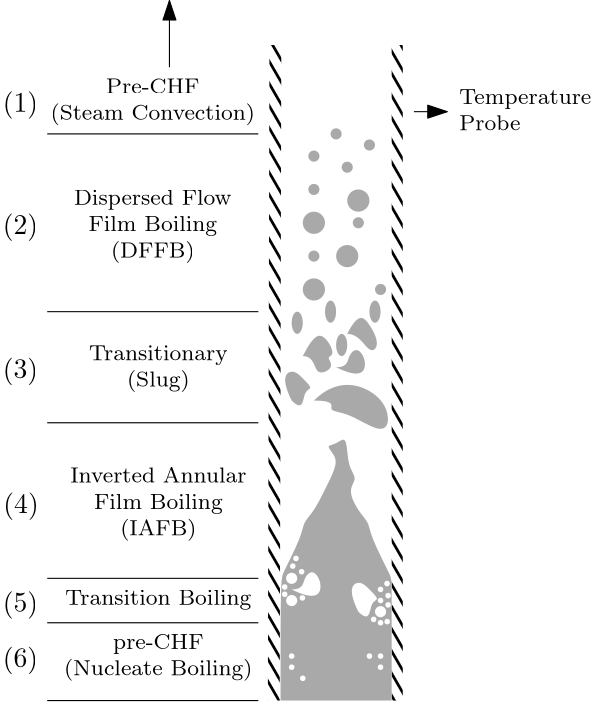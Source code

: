 <?xml version="1.0"?>
<!DOCTYPE ipe SYSTEM "ipe.dtd">
<ipe version="70206" creator="Ipe 7.2.7">
<info created="D:20171207170534" modified="D:20171208194213"/>
<ipestyle name="basic">
<symbol name="arrow/arc(spx)">
<path stroke="sym-stroke" fill="sym-stroke" pen="sym-pen">
0 0 m
-1 0.333 l
-1 -0.333 l
h
</path>
</symbol>
<symbol name="arrow/farc(spx)">
<path stroke="sym-stroke" fill="white" pen="sym-pen">
0 0 m
-1 0.333 l
-1 -0.333 l
h
</path>
</symbol>
<symbol name="arrow/ptarc(spx)">
<path stroke="sym-stroke" fill="sym-stroke" pen="sym-pen">
0 0 m
-1 0.333 l
-0.8 0 l
-1 -0.333 l
h
</path>
</symbol>
<symbol name="arrow/fptarc(spx)">
<path stroke="sym-stroke" fill="white" pen="sym-pen">
0 0 m
-1 0.333 l
-0.8 0 l
-1 -0.333 l
h
</path>
</symbol>
<symbol name="mark/circle(sx)" transformations="translations">
<path fill="sym-stroke">
0.6 0 0 0.6 0 0 e
0.4 0 0 0.4 0 0 e
</path>
</symbol>
<symbol name="mark/disk(sx)" transformations="translations">
<path fill="sym-stroke">
0.6 0 0 0.6 0 0 e
</path>
</symbol>
<symbol name="mark/fdisk(sfx)" transformations="translations">
<group>
<path fill="sym-fill">
0.5 0 0 0.5 0 0 e
</path>
<path fill="sym-stroke" fillrule="eofill">
0.6 0 0 0.6 0 0 e
0.4 0 0 0.4 0 0 e
</path>
</group>
</symbol>
<symbol name="mark/box(sx)" transformations="translations">
<path fill="sym-stroke" fillrule="eofill">
-0.6 -0.6 m
0.6 -0.6 l
0.6 0.6 l
-0.6 0.6 l
h
-0.4 -0.4 m
0.4 -0.4 l
0.4 0.4 l
-0.4 0.4 l
h
</path>
</symbol>
<symbol name="mark/square(sx)" transformations="translations">
<path fill="sym-stroke">
-0.6 -0.6 m
0.6 -0.6 l
0.6 0.6 l
-0.6 0.6 l
h
</path>
</symbol>
<symbol name="mark/fsquare(sfx)" transformations="translations">
<group>
<path fill="sym-fill">
-0.5 -0.5 m
0.5 -0.5 l
0.5 0.5 l
-0.5 0.5 l
h
</path>
<path fill="sym-stroke" fillrule="eofill">
-0.6 -0.6 m
0.6 -0.6 l
0.6 0.6 l
-0.6 0.6 l
h
-0.4 -0.4 m
0.4 -0.4 l
0.4 0.4 l
-0.4 0.4 l
h
</path>
</group>
</symbol>
<symbol name="mark/cross(sx)" transformations="translations">
<group>
<path fill="sym-stroke">
-0.43 -0.57 m
0.57 0.43 l
0.43 0.57 l
-0.57 -0.43 l
h
</path>
<path fill="sym-stroke">
-0.43 0.57 m
0.57 -0.43 l
0.43 -0.57 l
-0.57 0.43 l
h
</path>
</group>
</symbol>
<symbol name="arrow/fnormal(spx)">
<path stroke="sym-stroke" fill="white" pen="sym-pen">
0 0 m
-1 0.333 l
-1 -0.333 l
h
</path>
</symbol>
<symbol name="arrow/pointed(spx)">
<path stroke="sym-stroke" fill="sym-stroke" pen="sym-pen">
0 0 m
-1 0.333 l
-0.8 0 l
-1 -0.333 l
h
</path>
</symbol>
<symbol name="arrow/fpointed(spx)">
<path stroke="sym-stroke" fill="white" pen="sym-pen">
0 0 m
-1 0.333 l
-0.8 0 l
-1 -0.333 l
h
</path>
</symbol>
<symbol name="arrow/linear(spx)">
<path stroke="sym-stroke" pen="sym-pen">
-1 0.333 m
0 0 l
-1 -0.333 l
</path>
</symbol>
<symbol name="arrow/fdouble(spx)">
<path stroke="sym-stroke" fill="white" pen="sym-pen">
0 0 m
-1 0.333 l
-1 -0.333 l
h
-1 0 m
-2 0.333 l
-2 -0.333 l
h
</path>
</symbol>
<symbol name="arrow/double(spx)">
<path stroke="sym-stroke" fill="sym-stroke" pen="sym-pen">
0 0 m
-1 0.333 l
-1 -0.333 l
h
-1 0 m
-2 0.333 l
-2 -0.333 l
h
</path>
</symbol>
<pen name="heavier" value="0.8"/>
<pen name="fat" value="1.2"/>
<pen name="ultrafat" value="2"/>
<symbolsize name="large" value="5"/>
<symbolsize name="small" value="2"/>
<symbolsize name="tiny" value="1.1"/>
<arrowsize name="large" value="10"/>
<arrowsize name="small" value="5"/>
<arrowsize name="tiny" value="3"/>
<color name="red" value="1 0 0"/>
<color name="green" value="0 1 0"/>
<color name="blue" value="0 0 1"/>
<color name="yellow" value="1 1 0"/>
<color name="orange" value="1 0.647 0"/>
<color name="gold" value="1 0.843 0"/>
<color name="purple" value="0.627 0.125 0.941"/>
<color name="gray" value="0.745"/>
<color name="brown" value="0.647 0.165 0.165"/>
<color name="navy" value="0 0 0.502"/>
<color name="pink" value="1 0.753 0.796"/>
<color name="seagreen" value="0.18 0.545 0.341"/>
<color name="turquoise" value="0.251 0.878 0.816"/>
<color name="violet" value="0.933 0.51 0.933"/>
<color name="darkblue" value="0 0 0.545"/>
<color name="darkcyan" value="0 0.545 0.545"/>
<color name="darkgray" value="0.663"/>
<color name="darkgreen" value="0 0.392 0"/>
<color name="darkmagenta" value="0.545 0 0.545"/>
<color name="darkorange" value="1 0.549 0"/>
<color name="darkred" value="0.545 0 0"/>
<color name="lightblue" value="0.678 0.847 0.902"/>
<color name="lightcyan" value="0.878 1 1"/>
<color name="lightgray" value="0.827"/>
<color name="lightgreen" value="0.565 0.933 0.565"/>
<color name="lightyellow" value="1 1 0.878"/>
<dashstyle name="dashed" value="[4] 0"/>
<dashstyle name="dotted" value="[1 3] 0"/>
<dashstyle name="dash dotted" value="[4 2 1 2] 0"/>
<dashstyle name="dash dot dotted" value="[4 2 1 2 1 2] 0"/>
<textsize name="large" value="\large"/>
<textsize name="Large" value="\Large"/>
<textsize name="LARGE" value="\LARGE"/>
<textsize name="huge" value="\huge"/>
<textsize name="Huge" value="\Huge"/>
<textsize name="small" value="\small"/>
<textsize name="footnote" value="\footnotesize"/>
<textsize name="tiny" value="\tiny"/>
<textstyle name="center" begin="\begin{center}" end="\end{center}"/>
<textstyle name="itemize" begin="\begin{itemize}" end="\end{itemize}"/>
<textstyle name="item" begin="\begin{itemize}\item{}" end="\end{itemize}"/>
<gridsize name="4 pts" value="4"/>
<gridsize name="8 pts (~3 mm)" value="8"/>
<gridsize name="16 pts (~6 mm)" value="16"/>
<gridsize name="32 pts (~12 mm)" value="32"/>
<gridsize name="10 pts (~3.5 mm)" value="10"/>
<gridsize name="20 pts (~7 mm)" value="20"/>
<gridsize name="14 pts (~5 mm)" value="14"/>
<gridsize name="28 pts (~10 mm)" value="28"/>
<gridsize name="56 pts (~20 mm)" value="56"/>
<anglesize name="90 deg" value="90"/>
<anglesize name="60 deg" value="60"/>
<anglesize name="45 deg" value="45"/>
<anglesize name="30 deg" value="30"/>
<anglesize name="22.5 deg" value="22.5"/>
<opacity name="10%" value="0.1"/>
<opacity name="30%" value="0.3"/>
<opacity name="50%" value="0.5"/>
<opacity name="75%" value="0.75"/>
<tiling name="falling" angle="-60" step="4" width="1"/>
<tiling name="rising" angle="30" step="4" width="1"/>
</ipestyle>
<page>
<layer name="alpha"/>
<view layers="alpha" active="alpha"/>
<text layer="alpha" matrix="1 0 0 1 36 -160" transformations="translations" pos="220 716" stroke="black" type="minipage" width="72" height="6.035" depth="1.05" valign="top" size="footnote" style="center">Transition Boiling</text>
<path matrix="0.00452295 1.84369 -1.06777 0.00307462 1001.55 337.082" fill="black" tiling="falling">
96 628 m
96 624 l
224 624 l
224 628 l
h
</path>
<path matrix="0 1.84375 -1 0 1004 339" fill="black" tiling="falling">
96 628 m
96 624 l
224 624 l
224 628 l
h
</path>
<path fill="darkgray">
336 516 m
336 560
336 560
344 576
344 580
348 584
352 592
356 600
356 604
352 608
356 608
360 612
360 600
364 596
360 592
364 584
368 580
368 576
376 560
376 560
376 516
376 516
376 516
336 516 c
</path>
<path matrix="1 0 0 1 0 16" fill="darkgray">
344 624 m
348 632
352 632
356 624
352 624
356 620
348 616
348 624
344 624 c
</path>
<path matrix="1 0 0 1 -4 20" fill="darkgray">
360 616 m
368 612
372 616
368 624
364 620
364 616
360 616 c
</path>
<path matrix="1 0 0 1 -4 16" fill="darkgray">
344 608 m
340 616
344 620
348 616
352 612
348 612
348 604
344 608 c
</path>
<path matrix="1 0 0 1 0 16" fill="darkgray">
360 632 m
364 640
368 636
372 628
368 624
364 632
360 632 c
</path>
<path matrix="1 0 0 1 4 8" fill="darkgray">
344 616 m
352 624
368 620
372 608
368 604
356 612
348 612
352 616
344 616 c
</path>
<path fill="darkgray">
4 0 0 4 348 664 e
</path>
<path fill="darkgray">
4 0 0 4 360 676 e
</path>
<path fill="darkgray">
4 0 0 4 348 688 e
</path>
<path fill="darkgray">
2 0 0 2 360 708 e
</path>
<path fill="darkgray">
4 0 0 4 364 696 e
</path>
<path matrix="1 0 0 1 -12 4" fill="darkgray">
2 0 0 2 360 708 e
</path>
<path matrix="1 0 0 1 8 8" fill="darkgray">
2 0 0 2 360 708 e
</path>
<path matrix="1 0 0 1 -12 -8" fill="darkgray">
2 0 0 2 360 708 e
</path>
<path matrix="1 0 0 1 4 -20" fill="darkgray">
2 0 0 2 360 708 e
</path>
<path matrix="1 0 0 1 -12 -32" fill="darkgray">
2 0 0 2 360 708 e
</path>
<path matrix="1 0 0 1 12 -44" fill="darkgray">
2 0 0 2 360 708 e
</path>
<path matrix="1 0 0 1 -20 -148" fill="white">
2 0 0 2 360 708 e
</path>
<path matrix="1 0 0 1 -20 -156" fill="white">
2 0 0 2 360 708 e
</path>
<path matrix="1 0 0 1 12 -152" fill="white">
1 0 0 1 360 708 e
</path>
<path matrix="1 0 0 1 12 -160" fill="white">
2 0 0 2 360 708 e
</path>
<path matrix="1 0 0 1 -20 -60" fill="white">
360 616 m
368 612
372 616
368 624
364 620
364 616
360 616 c
</path>
<path matrix="1 0 0 1 20 -60" fill="white">
344 608 m
340 616
344 620
348 616
352 612
348 612
348 604
344 608 c
</path>
<path matrix="2.375 -0 0 1 -660 -4" stroke="black">
384 660 m
416 660 l
</path>
<path matrix="2.375 0 0 1 -660 0" stroke="black">
384 720 m
416 720 l
</path>
<path matrix="2.375 0 0 1 -660 4" stroke="black">
384 612 m
416 612 l
</path>
<path matrix="2.375 0 0 1 -660 0" stroke="black">
384 560 m
416 560 l
</path>
<path matrix="2.375 0 0 1 -660 0" stroke="black">
384 544 m
416 544 l
</path>
<path matrix="2.375 0 0 1 -660 0" stroke="black">
384 516 m
416 516 l
</path>
<text matrix="1 0 0 1 32 -16" transformations="translations" pos="220 716" stroke="black" type="minipage" width="76" height="15.706" depth="10.75" valign="top" size="footnote" style="center">Dispersed Flow \\
Film Boiling \\
(DFFB)</text>
<text matrix="1 0 0 1 36 -72" transformations="translations" pos="220 716" stroke="black" type="minipage" width="72" height="10.943" depth="5.96" valign="top" size="footnote" style="center">Transitionary \\
(Slug)</text>
<text matrix="1 0 0 1 36 -116" transformations="translations" pos="220 716" stroke="black" type="minipage" width="72" height="15.706" depth="10.75" valign="top" size="footnote" style="center">Inverted Annular \\
Film Boiling \\
(IAFB)</text>
<path matrix="0.5 0 0 1 168 -12" fill="darkgray">
4 0 0 4 348 664 e
</path>
<path matrix="0.5 0 0 1 180 -8" fill="darkgray">
4 0 0 4 348 664 e
</path>
<path matrix="0.5 0 0 1 196 -8" fill="darkgray">
4 0 0 4 348 664 e
</path>
<text matrix="1 0 0 1 36 -176" transformations="translations" pos="220 716" stroke="black" type="minipage" width="72" height="10.943" depth="5.96" valign="top" size="footnote" style="center">pre-CHF\\
(Nucleate Boiling)</text>
<path matrix="1 0 0 1 14.3789 -163.591" fill="white">
1 0 0 1 360 708 e
</path>
<path matrix="1 0 0 1 14.3196 -149.878" fill="white">
1 0 0 1 360 708 e
</path>
<path matrix="1 0 0 1 12 -164" fill="white">
1 0 0 1 360 708 e
</path>
<path matrix="1 0 0 1 12 -156" fill="white">
1 0 0 1 360 708 e
</path>
<path matrix="1 0 0 1 14.7281 -157.562" fill="white">
1 0 0 1 360 708 e
</path>
<path matrix="1 0 0 1 9.50895 -162.781" fill="white">
1 0 0 1 360 708 e
</path>
<path matrix="1 0 0 1 14.7281 -154.227" fill="white">
1 0 0 1 360 708 e
</path>
<path matrix="1 0 0 1 -22.5045 -151.13" fill="white">
1 0 0 1 360 708 e
</path>
<path matrix="1 0 0 1 -19.605 -143.591" fill="white">
1 0 0 1 360 708 e
</path>
<path matrix="1 0 0 1 -16.4156 -145.621" fill="white">
1 0 0 1 360 708 e
</path>
<path matrix="1 0 0 1 -22.5045 -153.739" fill="white">
1 0 0 1 360 708 e
</path>
<path matrix="1 0 0 1 -16.1256 -155.044" fill="white">
1 0 0 1 360 708 e
</path>
<path matrix="1 0 0 1 -18.4452 -140.837" fill="white">
1 0 0 1 360 708 e
</path>
<text matrix="1 0 0 1 32 24" transformations="translations" pos="220 716" stroke="black" type="minipage" width="76" height="10.943" depth="5.96" valign="top" size="footnote" style="center">Pre-CHF\\
(Steam Convection)</text>
<path matrix="1 0 0 3 -120 -1488" stroke="black" arrow="normal/normal">
416 744 m
416 752 l
</path>
<text matrix="1 0 0 1 -248 -4" transformations="translations" pos="484 732" stroke="black" type="label" width="12.73" height="7.473" depth="2.49" valign="baseline">(1)</text>
<text matrix="1 0 0 1 -248 -48" transformations="translations" pos="484 732" stroke="black" type="label" width="12.73" height="7.473" depth="2.49" valign="baseline">(2)</text>
<text matrix="1 0 0 1 -248 -100" transformations="translations" pos="484 732" stroke="black" type="label" width="12.73" height="7.473" depth="2.49" valign="baseline">(3)</text>
<text matrix="0.997397 0.0721114 -0.0721114 0.997397 -193.758 -181.449" transformations="translations" pos="484 732" stroke="black" type="label" width="12.73" height="7.473" depth="2.49" valign="baseline">(4)</text>
<text matrix="1 0 0 1 -248 -184" transformations="translations" pos="484 732" stroke="black" type="label" width="12.73" height="7.473" depth="2.49" valign="baseline">(5)</text>
<text matrix="1 0 0 1 -248 -204" transformations="translations" pos="484 732" stroke="black" type="label" width="12.73" height="7.473" depth="2.49" valign="baseline">(6)</text>
<path matrix="1 0 0 1 12 -180" fill="white">
1 0 0 1 360 708 e
</path>
<path matrix="1 0 0 1 8 -176" fill="white">
1 0 0 1 360 708 e
</path>
<path matrix="1 0 0 1 12 -176" fill="white">
1 0 0 1 360 708 e
</path>
<path matrix="1 0 0 1 -20 -180" fill="white">
1 0 0 1 360 708 e
</path>
<path matrix="1 0 0 1 -20 -176" fill="white">
1 0 0 1 360 708 e
</path>
<path matrix="1 0 0 1 -16 -184" fill="white">
1 0 0 1 360 708 e
</path>
<text matrix="1 0 0 1 217.571 14.3756" transformations="translations" pos="182.789 721.833" stroke="black" type="minipage" width="51.633" height="9.941" depth="4.97" valign="top" size="footnote">Temperature\\
Probe</text>
<path stroke="black" arrow="normal/normal">
384 728 m
396 728 l
</path>
<path matrix="0.5 0 0 1 184 -20" fill="darkgray">
4 0 0 4 348 664 e
</path>
<path matrix="1 0 0 1 -4 12" fill="darkgray">
2 0 0 2 360 708 e
</path>
</page>
</ipe>
